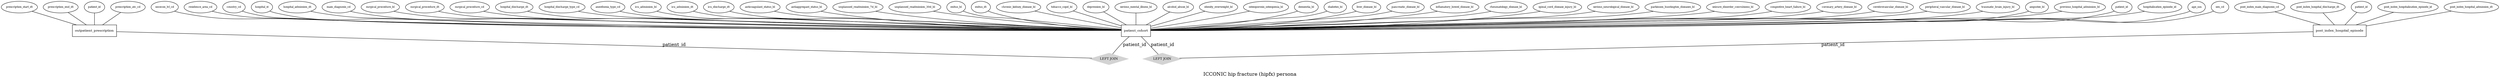 graph ER {
	node [shape=box]
	patient_cohort [fontsize="10pt"]
	node [shape=ellipse]
	patient_cohort_patient_id [label=patient_id fontsize="8pt"]
	patient_cohort_patient_id -- patient_cohort [len=1.5]
	patient_cohort_hospitalization_episode_id [label=hospitalization_episode_id fontsize="8pt"]
	patient_cohort_hospitalization_episode_id -- patient_cohort [len=2.1]
	patient_cohort_age_nm [label=age_nm fontsize="8pt"]
	patient_cohort_age_nm -- patient_cohort [len=1.5]
	patient_cohort_sex_cd [label=sex_cd fontsize="8pt"]
	patient_cohort_sex_cd -- patient_cohort [len=1.5]
	patient_cohort_socecon_lvl_cd [label=socecon_lvl_cd fontsize="8pt"]
	patient_cohort_socecon_lvl_cd -- patient_cohort [len=1.5]
	patient_cohort_residence_area_cd [label=residence_area_cd fontsize="8pt"]
	patient_cohort_residence_area_cd -- patient_cohort [len=2.1]
	patient_cohort_country_cd [label=country_cd fontsize="8pt"]
	patient_cohort_country_cd -- patient_cohort [len=1.5]
	patient_cohort_hospital_st [label=hospital_st fontsize="8pt"]
	patient_cohort_hospital_st -- patient_cohort [len=1.5]
	patient_cohort_hospital_admission_dt [label=hospital_admission_dt fontsize="8pt"]
	patient_cohort_hospital_admission_dt -- patient_cohort [len=2.1]
	patient_cohort_main_diagnosis_cd [label=main_diagnosis_cd fontsize="8pt"]
	patient_cohort_main_diagnosis_cd -- patient_cohort [len=2.1]
	patient_cohort_surgical_procedure_bl [label=surgical_procedure_bl fontsize="8pt"]
	patient_cohort_surgical_procedure_bl -- patient_cohort [len=2.1]
	patient_cohort_surgical_procedure_dt [label=surgical_procedure_dt fontsize="8pt"]
	patient_cohort_surgical_procedure_dt -- patient_cohort [len=2.1]
	patient_cohort_surgical_procedure_cd [label=surgical_procedure_cd fontsize="8pt"]
	patient_cohort_surgical_procedure_cd -- patient_cohort [len=2.1]
	patient_cohort_hospital_discharge_dt [label=hospital_discharge_dt fontsize="8pt"]
	patient_cohort_hospital_discharge_dt -- patient_cohort [len=2.1]
	patient_cohort_hospital_discharge_type_cd [label=hospital_discharge_type_cd fontsize="8pt"]
	patient_cohort_hospital_discharge_type_cd -- patient_cohort [len=2.1]
	patient_cohort_anesthesia_type_cd [label=anesthesia_type_cd fontsize="8pt"]
	patient_cohort_anesthesia_type_cd -- patient_cohort [len=2.1]
	patient_cohort_icu_admission_bl [label=icu_admission_bl fontsize="8pt"]
	patient_cohort_icu_admission_bl -- patient_cohort [len=2.1]
	patient_cohort_icu_admission_dt [label=icu_admission_dt fontsize="8pt"]
	patient_cohort_icu_admission_dt -- patient_cohort [len=2.1]
	patient_cohort_icu_discharge_dt [label=icu_discharge_dt fontsize="8pt"]
	patient_cohort_icu_discharge_dt -- patient_cohort [len=2.1]
	patient_cohort_anticoagulant_status_bl [label=anticoagulant_status_bl fontsize="8pt"]
	patient_cohort_anticoagulant_status_bl -- patient_cohort [len=2.1]
	patient_cohort_antiaggregant_status_bl [label=antiaggregant_status_bl fontsize="8pt"]
	patient_cohort_antiaggregant_status_bl -- patient_cohort [len=2.1]
	patient_cohort_unplanned_readmission_7d_bl [label=unplanned_readmission_7d_bl fontsize="8pt"]
	patient_cohort_unplanned_readmission_7d_bl -- patient_cohort [len=2.1]
	patient_cohort_unplanned_readmission_30d_bl [label=unplanned_readmission_30d_bl fontsize="8pt"]
	patient_cohort_unplanned_readmission_30d_bl -- patient_cohort [len=2.1]
	patient_cohort_exitus_bl [label=exitus_bl fontsize="8pt"]
	patient_cohort_exitus_bl -- patient_cohort [len=1.5]
	patient_cohort_exitus_dt [label=exitus_dt fontsize="8pt"]
	patient_cohort_exitus_dt -- patient_cohort [len=1.5]
	patient_cohort_chronic_kidney_disease_bl [label=chronic_kidney_disease_bl fontsize="8pt"]
	patient_cohort_chronic_kidney_disease_bl -- patient_cohort [len=2.1]
	patient_cohort_tobacco_copd_bl [label=tobacco_copd_bl fontsize="8pt"]
	patient_cohort_tobacco_copd_bl -- patient_cohort [len=1.5]
	patient_cohort_depression_bl [label=depression_bl fontsize="8pt"]
	patient_cohort_depression_bl -- patient_cohort [len=1.5]
	patient_cohort_serious_mental_illness_bl [label=serious_mental_illness_bl fontsize="8pt"]
	patient_cohort_serious_mental_illness_bl -- patient_cohort [len=2.1]
	patient_cohort_alcohol_abuse_bl [label=alcohol_abuse_bl fontsize="8pt"]
	patient_cohort_alcohol_abuse_bl -- patient_cohort [len=2.1]
	patient_cohort_obesity_overweight_bl [label=obesity_overweight_bl fontsize="8pt"]
	patient_cohort_obesity_overweight_bl -- patient_cohort [len=2.1]
	patient_cohort_osteoporosis_osteopenia_bl [label=osteoporosis_osteopenia_bl fontsize="8pt"]
	patient_cohort_osteoporosis_osteopenia_bl -- patient_cohort [len=2.1]
	patient_cohort_dementia_bl [label=dementia_bl fontsize="8pt"]
	patient_cohort_dementia_bl -- patient_cohort [len=1.5]
	patient_cohort_diabetes_bl [label=diabetes_bl fontsize="8pt"]
	patient_cohort_diabetes_bl -- patient_cohort [len=1.5]
	patient_cohort_liver_disease_bl [label=liver_disease_bl fontsize="8pt"]
	patient_cohort_liver_disease_bl -- patient_cohort [len=2.1]
	patient_cohort_pancreatic_disease_bl [label=pancreatic_disease_bl fontsize="8pt"]
	patient_cohort_pancreatic_disease_bl -- patient_cohort [len=2.1]
	patient_cohort_inflamatory_bowel_disease_bl [label=inflamatory_bowel_disease_bl fontsize="8pt"]
	patient_cohort_inflamatory_bowel_disease_bl -- patient_cohort [len=2.1]
	patient_cohort_rheumatology_disease_bl [label=rheumatology_disease_bl fontsize="8pt"]
	patient_cohort_rheumatology_disease_bl -- patient_cohort [len=2.1]
	patient_cohort_spinal_cord_disease_injury_bl [label=spinal_cord_disease_injury_bl fontsize="8pt"]
	patient_cohort_spinal_cord_disease_injury_bl -- patient_cohort [len=2.1]
	patient_cohort_serious_neurological_disease_bl [label=serious_neurological_disease_bl fontsize="8pt"]
	patient_cohort_serious_neurological_disease_bl -- patient_cohort [len=2.1]
	patient_cohort_parkinson_huntington_diseases_bl [label=parkinson_huntington_diseases_bl fontsize="8pt"]
	patient_cohort_parkinson_huntington_diseases_bl -- patient_cohort [len=2.1]
	patient_cohort_seizure_disorder_convulsions_bl [label=seizure_disorder_convulsions_bl fontsize="8pt"]
	patient_cohort_seizure_disorder_convulsions_bl -- patient_cohort [len=2.1]
	patient_cohort_congestive_heart_failure_bl [label=congestive_heart_failure_bl fontsize="8pt"]
	patient_cohort_congestive_heart_failure_bl -- patient_cohort [len=2.1]
	patient_cohort_coronary_artery_disease_bl [label=coronary_artery_disease_bl fontsize="8pt"]
	patient_cohort_coronary_artery_disease_bl -- patient_cohort [len=2.1]
	patient_cohort_cerebrovascular_disease_bl [label=cerebrovascular_disease_bl fontsize="8pt"]
	patient_cohort_cerebrovascular_disease_bl -- patient_cohort [len=2.1]
	patient_cohort_peripheral_vascular_disease_bl [label=peripheral_vascular_disease_bl fontsize="8pt"]
	patient_cohort_peripheral_vascular_disease_bl -- patient_cohort [len=2.1]
	patient_cohort_traumatic_brain_injury_bl [label=traumatic_brain_injury_bl fontsize="8pt"]
	patient_cohort_traumatic_brain_injury_bl -- patient_cohort [len=2.1]
	patient_cohort_amputee_bl [label=amputee_bl fontsize="8pt"]
	patient_cohort_amputee_bl -- patient_cohort [len=1.5]
	patient_cohort_previous_hospital_admission_bl [label=previous_hospital_admission_bl fontsize="8pt"]
	patient_cohort_previous_hospital_admission_bl -- patient_cohort [len=2.1]
	node [shape=box]
	outpatient_prescription [fontsize="10pt"]
	node [shape=ellipse]
	outpatient_prescription_patient_id [label=patient_id fontsize="8pt"]
	outpatient_prescription_patient_id -- outpatient_prescription [len=1.5]
	outpatient_prescription_prescription_atc_cd [label=prescription_atc_cd fontsize="8pt"]
	outpatient_prescription_prescription_atc_cd -- outpatient_prescription [len=2.1]
	outpatient_prescription_prescription_start_dt [label=prescription_start_dt fontsize="8pt"]
	outpatient_prescription_prescription_start_dt -- outpatient_prescription [len=2.1]
	outpatient_prescription_prescription_end_dt [label=prescription_end_dt fontsize="8pt"]
	outpatient_prescription_prescription_end_dt -- outpatient_prescription [len=2.1]
	node [shape=box]
	post_index_hospital_episode [fontsize="10pt"]
	node [shape=ellipse]
	post_index_hospital_episode_patient_id [label=patient_id fontsize="8pt"]
	post_index_hospital_episode_patient_id -- post_index_hospital_episode [len=1.5]
	post_index_hospital_episode_post_index_hospitalization_episode_id [label=post_index_hospitalization_episode_id fontsize="8pt"]
	post_index_hospital_episode_post_index_hospitalization_episode_id -- post_index_hospital_episode [len=2.1]
	post_index_hospital_episode_post_index_hospital_admission_dt [label=post_index_hospital_admission_dt fontsize="8pt"]
	post_index_hospital_episode_post_index_hospital_admission_dt -- post_index_hospital_episode [len=2.1]
	post_index_hospital_episode_post_index_main_diagnosis_cd [label=post_index_main_diagnosis_cd fontsize="8pt"]
	post_index_hospital_episode_post_index_main_diagnosis_cd -- post_index_hospital_episode [len=2.1]
	post_index_hospital_episode_post_index_hospital_discharge_dt [label=post_index_hospital_discharge_dt fontsize="8pt"]
	post_index_hospital_episode_post_index_hospital_discharge_dt -- post_index_hospital_episode [len=2.1]
	node [shape=box]
	node [color=lightgrey shape=diamond style=filled]
	"patient_cohort-outpatient_prescription" [label="LEFT JOIN" fontsize=10]
	patient_cohort -- "patient_cohort-outpatient_prescription" [label=patient_id len=2.5]
	outpatient_prescription -- "patient_cohort-outpatient_prescription" [label=patient_id len=2.5]
	"patient_cohort-post_index_hospital_episode" [label="LEFT JOIN" fontsize=10]
	patient_cohort -- "patient_cohort-post_index_hospital_episode" [label=patient_id len=2.5]
	post_index_hospital_episode -- "patient_cohort-post_index_hospital_episode" [label=patient_id len=2.5]
	label="\nICCONIC hip fracture (hipfx) persona"
	fontsize=15
}
